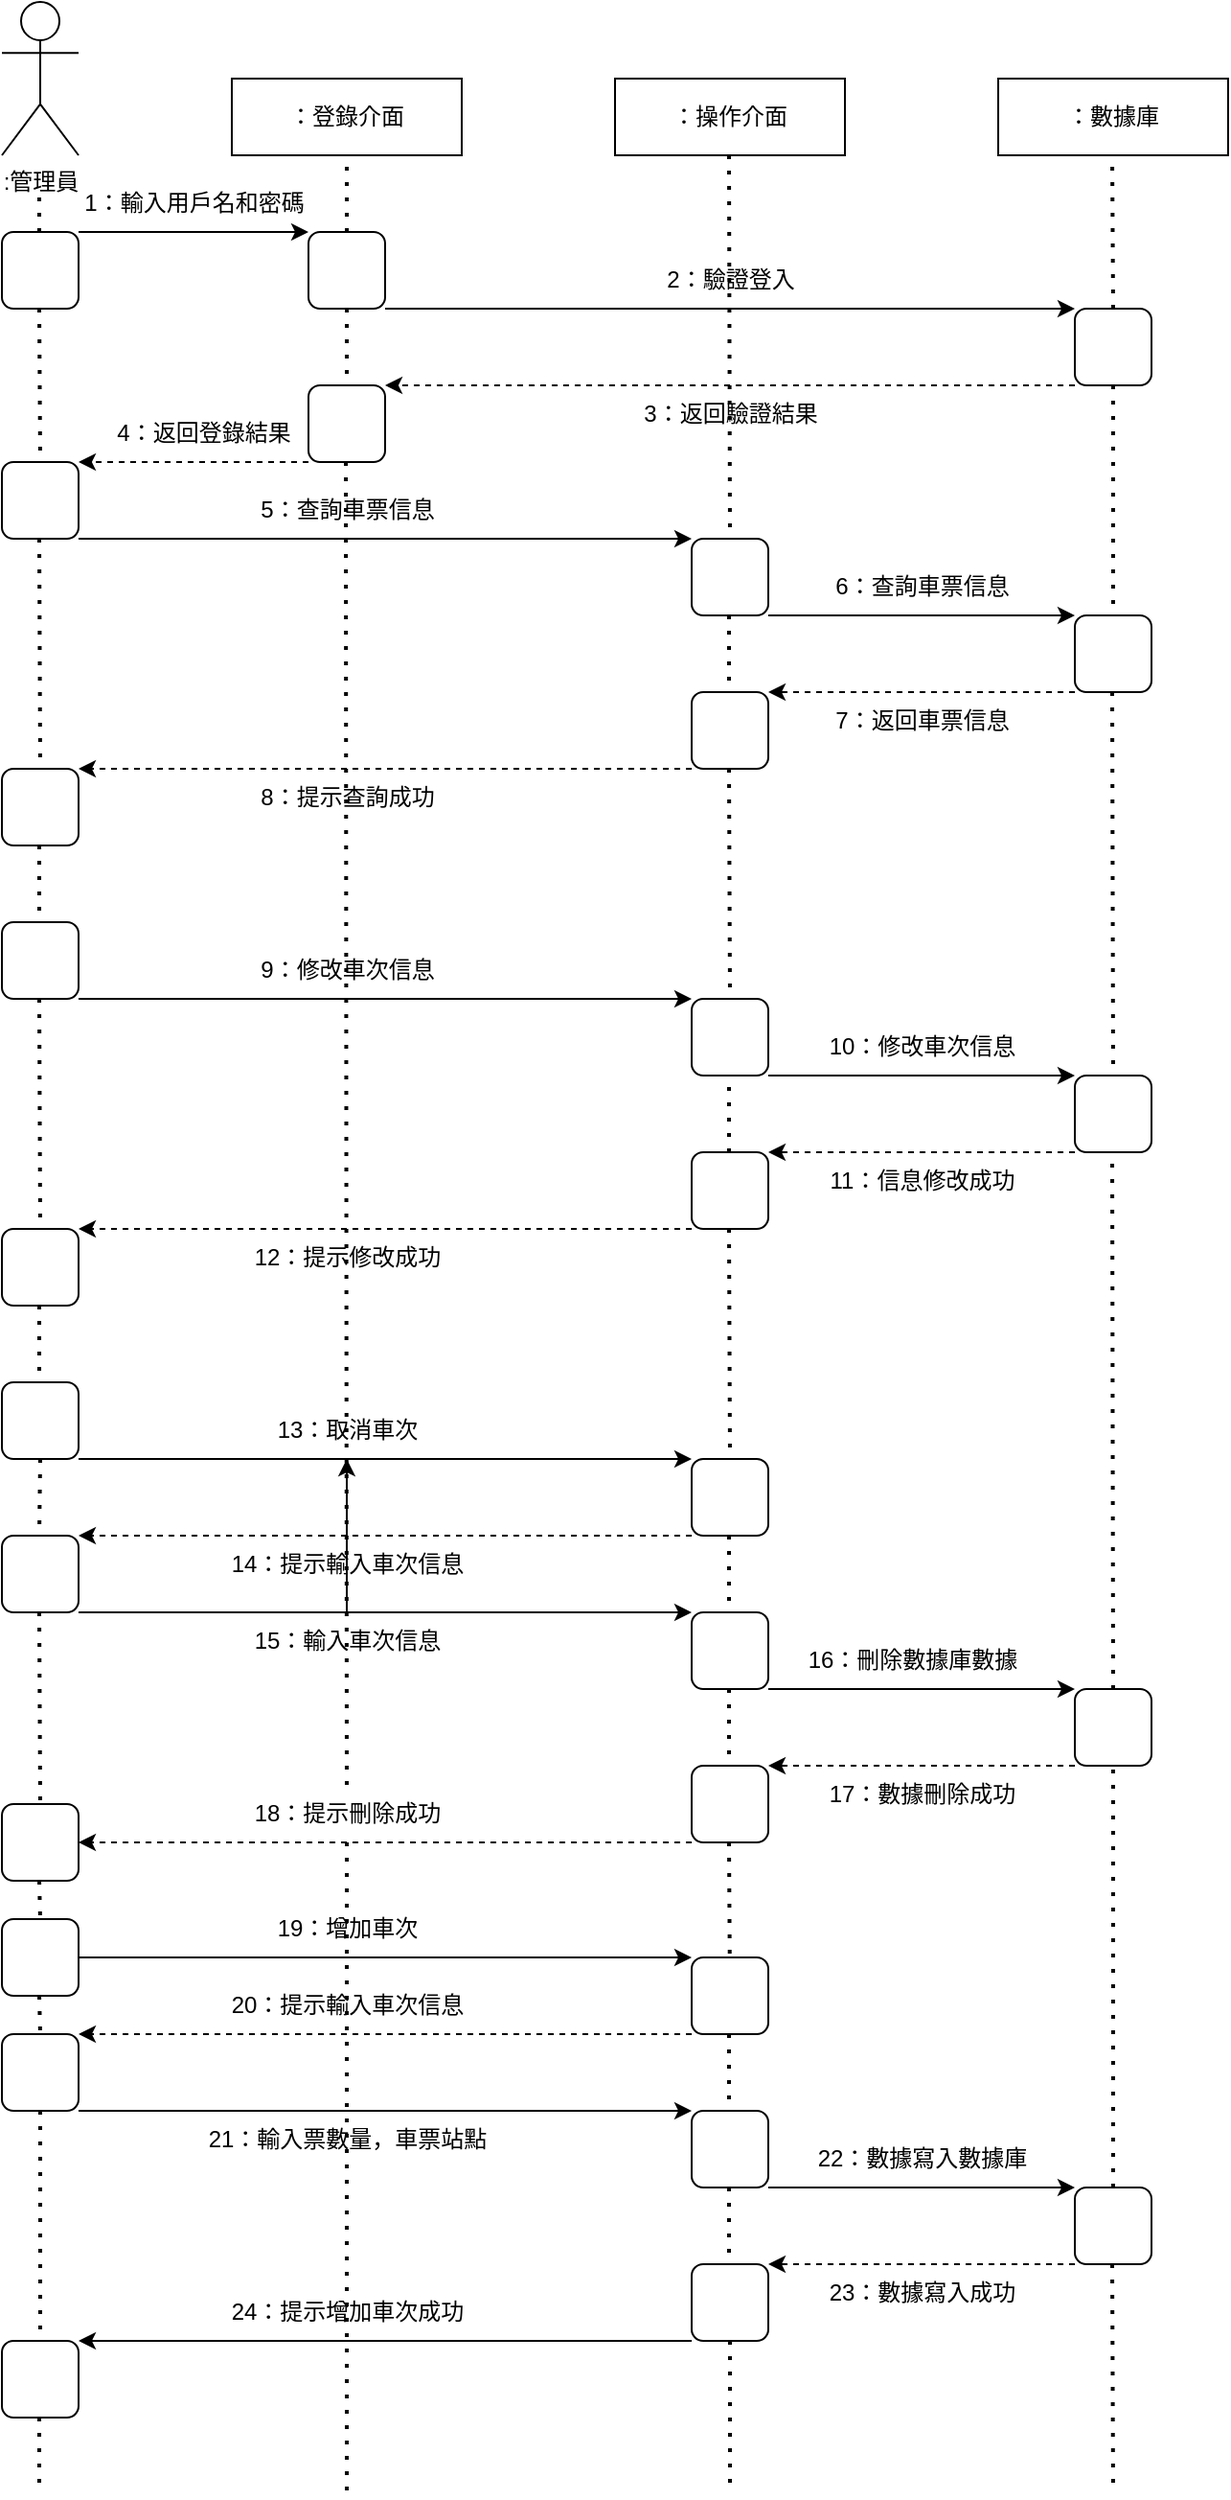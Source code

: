 <mxfile version="22.1.16" type="github">
  <diagram name="第 1 页" id="aOf9EI_5PaT37gBIRK_Z">
    <mxGraphModel dx="1050" dy="522" grid="1" gridSize="10" guides="1" tooltips="1" connect="1" arrows="1" fold="1" page="1" pageScale="1" pageWidth="827" pageHeight="1169" math="0" shadow="0">
      <root>
        <mxCell id="0" />
        <mxCell id="1" parent="0" />
        <mxCell id="gTIZzchkf1hWS18UXQHL-1" value=":管理員" style="shape=umlActor;verticalLabelPosition=bottom;verticalAlign=top;html=1;outlineConnect=0;" vertex="1" parent="1">
          <mxGeometry x="120" y="40" width="40" height="80" as="geometry" />
        </mxCell>
        <mxCell id="gTIZzchkf1hWS18UXQHL-4" value="：操作介面" style="rounded=0;whiteSpace=wrap;html=1;" vertex="1" parent="1">
          <mxGeometry x="440" y="80" width="120" height="40" as="geometry" />
        </mxCell>
        <mxCell id="gTIZzchkf1hWS18UXQHL-5" value="：登錄介面" style="rounded=0;whiteSpace=wrap;html=1;" vertex="1" parent="1">
          <mxGeometry x="240" y="80" width="120" height="40" as="geometry" />
        </mxCell>
        <mxCell id="gTIZzchkf1hWS18UXQHL-6" value="：數據庫" style="rounded=0;whiteSpace=wrap;html=1;" vertex="1" parent="1">
          <mxGeometry x="640" y="80" width="120" height="40" as="geometry" />
        </mxCell>
        <mxCell id="gTIZzchkf1hWS18UXQHL-7" value="" style="rounded=1;whiteSpace=wrap;html=1;direction=south;" vertex="1" parent="1">
          <mxGeometry x="280" y="160" width="40" height="40" as="geometry" />
        </mxCell>
        <mxCell id="gTIZzchkf1hWS18UXQHL-8" value="" style="rounded=1;whiteSpace=wrap;html=1;direction=south;" vertex="1" parent="1">
          <mxGeometry x="120" y="160" width="40" height="40" as="geometry" />
        </mxCell>
        <mxCell id="gTIZzchkf1hWS18UXQHL-9" value="" style="rounded=1;whiteSpace=wrap;html=1;direction=south;" vertex="1" parent="1">
          <mxGeometry x="120" y="280" width="40" height="40" as="geometry" />
        </mxCell>
        <mxCell id="gTIZzchkf1hWS18UXQHL-10" value="" style="rounded=1;whiteSpace=wrap;html=1;direction=south;" vertex="1" parent="1">
          <mxGeometry x="280" y="240" width="40" height="40" as="geometry" />
        </mxCell>
        <mxCell id="gTIZzchkf1hWS18UXQHL-12" value="" style="rounded=1;whiteSpace=wrap;html=1;direction=south;" vertex="1" parent="1">
          <mxGeometry x="680" y="200" width="40" height="40" as="geometry" />
        </mxCell>
        <mxCell id="gTIZzchkf1hWS18UXQHL-13" value="" style="rounded=1;whiteSpace=wrap;html=1;direction=south;" vertex="1" parent="1">
          <mxGeometry x="480" y="320" width="40" height="40" as="geometry" />
        </mxCell>
        <mxCell id="gTIZzchkf1hWS18UXQHL-14" value="" style="rounded=1;whiteSpace=wrap;html=1;direction=south;" vertex="1" parent="1">
          <mxGeometry x="680" y="360" width="40" height="40" as="geometry" />
        </mxCell>
        <mxCell id="gTIZzchkf1hWS18UXQHL-15" value="" style="rounded=1;whiteSpace=wrap;html=1;direction=south;" vertex="1" parent="1">
          <mxGeometry x="480" y="400" width="40" height="40" as="geometry" />
        </mxCell>
        <mxCell id="gTIZzchkf1hWS18UXQHL-16" value="" style="rounded=1;whiteSpace=wrap;html=1;direction=south;" vertex="1" parent="1">
          <mxGeometry x="120" y="440" width="40" height="40" as="geometry" />
        </mxCell>
        <mxCell id="gTIZzchkf1hWS18UXQHL-17" value="" style="rounded=1;whiteSpace=wrap;html=1;direction=south;" vertex="1" parent="1">
          <mxGeometry x="120" y="520" width="40" height="40" as="geometry" />
        </mxCell>
        <mxCell id="gTIZzchkf1hWS18UXQHL-18" value="" style="rounded=1;whiteSpace=wrap;html=1;direction=south;" vertex="1" parent="1">
          <mxGeometry x="480" y="560" width="40" height="40" as="geometry" />
        </mxCell>
        <mxCell id="gTIZzchkf1hWS18UXQHL-19" value="" style="rounded=1;whiteSpace=wrap;html=1;direction=south;" vertex="1" parent="1">
          <mxGeometry x="680" y="600" width="40" height="40" as="geometry" />
        </mxCell>
        <mxCell id="gTIZzchkf1hWS18UXQHL-20" value="" style="rounded=1;whiteSpace=wrap;html=1;direction=south;" vertex="1" parent="1">
          <mxGeometry x="480" y="640" width="40" height="40" as="geometry" />
        </mxCell>
        <mxCell id="gTIZzchkf1hWS18UXQHL-21" value="" style="rounded=1;whiteSpace=wrap;html=1;direction=south;" vertex="1" parent="1">
          <mxGeometry x="120" y="680" width="40" height="40" as="geometry" />
        </mxCell>
        <mxCell id="gTIZzchkf1hWS18UXQHL-22" value="" style="rounded=1;whiteSpace=wrap;html=1;direction=south;" vertex="1" parent="1">
          <mxGeometry x="120" y="760" width="40" height="40" as="geometry" />
        </mxCell>
        <mxCell id="gTIZzchkf1hWS18UXQHL-23" value="" style="rounded=1;whiteSpace=wrap;html=1;direction=south;" vertex="1" parent="1">
          <mxGeometry x="480" y="800" width="40" height="40" as="geometry" />
        </mxCell>
        <mxCell id="gTIZzchkf1hWS18UXQHL-24" value="" style="rounded=1;whiteSpace=wrap;html=1;direction=south;" vertex="1" parent="1">
          <mxGeometry x="120" y="840" width="40" height="40" as="geometry" />
        </mxCell>
        <mxCell id="gTIZzchkf1hWS18UXQHL-25" value="" style="rounded=1;whiteSpace=wrap;html=1;direction=south;" vertex="1" parent="1">
          <mxGeometry x="480" y="880" width="40" height="40" as="geometry" />
        </mxCell>
        <mxCell id="gTIZzchkf1hWS18UXQHL-26" value="" style="rounded=1;whiteSpace=wrap;html=1;direction=south;" vertex="1" parent="1">
          <mxGeometry x="680" y="920" width="40" height="40" as="geometry" />
        </mxCell>
        <mxCell id="gTIZzchkf1hWS18UXQHL-27" value="" style="rounded=1;whiteSpace=wrap;html=1;direction=south;" vertex="1" parent="1">
          <mxGeometry x="480" y="960" width="40" height="40" as="geometry" />
        </mxCell>
        <mxCell id="gTIZzchkf1hWS18UXQHL-28" value="" style="rounded=1;whiteSpace=wrap;html=1;direction=south;" vertex="1" parent="1">
          <mxGeometry x="120" y="980" width="40" height="40" as="geometry" />
        </mxCell>
        <mxCell id="gTIZzchkf1hWS18UXQHL-29" value="" style="endArrow=none;dashed=1;html=1;dashPattern=1 3;strokeWidth=2;rounded=0;" edge="1" parent="1">
          <mxGeometry width="50" height="50" relative="1" as="geometry">
            <mxPoint x="139.5" y="160" as="sourcePoint" />
            <mxPoint x="139.5" y="140" as="targetPoint" />
          </mxGeometry>
        </mxCell>
        <mxCell id="gTIZzchkf1hWS18UXQHL-31" value="" style="endArrow=none;dashed=1;html=1;dashPattern=1 3;strokeWidth=2;rounded=0;entryX=0.5;entryY=1;entryDx=0;entryDy=0;exitX=0;exitY=0.5;exitDx=0;exitDy=0;" edge="1" parent="1" source="gTIZzchkf1hWS18UXQHL-7" target="gTIZzchkf1hWS18UXQHL-5">
          <mxGeometry width="50" height="50" relative="1" as="geometry">
            <mxPoint x="149.5" y="170" as="sourcePoint" />
            <mxPoint x="149.5" y="150" as="targetPoint" />
          </mxGeometry>
        </mxCell>
        <mxCell id="gTIZzchkf1hWS18UXQHL-33" value="" style="endArrow=none;dashed=1;html=1;dashPattern=1 3;strokeWidth=2;rounded=0;entryX=0;entryY=0.5;entryDx=0;entryDy=0;exitX=1;exitY=0.5;exitDx=0;exitDy=0;" edge="1" parent="1" source="gTIZzchkf1hWS18UXQHL-7" target="gTIZzchkf1hWS18UXQHL-10">
          <mxGeometry width="50" height="50" relative="1" as="geometry">
            <mxPoint x="310" y="170" as="sourcePoint" />
            <mxPoint x="310" y="130" as="targetPoint" />
          </mxGeometry>
        </mxCell>
        <mxCell id="gTIZzchkf1hWS18UXQHL-34" value="" style="endArrow=none;dashed=1;html=1;dashPattern=1 3;strokeWidth=2;rounded=0;" edge="1" parent="1" source="gTIZzchkf1hWS18UXQHL-95">
          <mxGeometry width="50" height="50" relative="1" as="geometry">
            <mxPoint x="299.5" y="280" as="sourcePoint" />
            <mxPoint x="300" y="1340" as="targetPoint" />
          </mxGeometry>
        </mxCell>
        <mxCell id="gTIZzchkf1hWS18UXQHL-35" value="" style="endArrow=none;dashed=1;html=1;dashPattern=1 3;strokeWidth=2;rounded=0;" edge="1" parent="1">
          <mxGeometry width="50" height="50" relative="1" as="geometry">
            <mxPoint x="139.5" y="480" as="sourcePoint" />
            <mxPoint x="139.5" y="520" as="targetPoint" />
          </mxGeometry>
        </mxCell>
        <mxCell id="gTIZzchkf1hWS18UXQHL-36" value="" style="endArrow=none;dashed=1;html=1;dashPattern=1 3;strokeWidth=2;rounded=0;entryX=0;entryY=0.5;entryDx=0;entryDy=0;" edge="1" parent="1" target="gTIZzchkf1hWS18UXQHL-16">
          <mxGeometry width="50" height="50" relative="1" as="geometry">
            <mxPoint x="139.5" y="320" as="sourcePoint" />
            <mxPoint x="139.5" y="410" as="targetPoint" />
          </mxGeometry>
        </mxCell>
        <mxCell id="gTIZzchkf1hWS18UXQHL-37" value="" style="endArrow=none;dashed=1;html=1;dashPattern=1 3;strokeWidth=2;rounded=0;" edge="1" parent="1">
          <mxGeometry width="50" height="50" relative="1" as="geometry">
            <mxPoint x="139.5" y="200" as="sourcePoint" />
            <mxPoint x="140" y="280" as="targetPoint" />
          </mxGeometry>
        </mxCell>
        <mxCell id="gTIZzchkf1hWS18UXQHL-38" value="" style="endArrow=none;dashed=1;html=1;dashPattern=1 3;strokeWidth=2;rounded=0;entryX=0;entryY=0.5;entryDx=0;entryDy=0;" edge="1" parent="1" target="gTIZzchkf1hWS18UXQHL-21">
          <mxGeometry width="50" height="50" relative="1" as="geometry">
            <mxPoint x="139.5" y="560" as="sourcePoint" />
            <mxPoint x="139.5" y="650" as="targetPoint" />
          </mxGeometry>
        </mxCell>
        <mxCell id="gTIZzchkf1hWS18UXQHL-39" value="" style="endArrow=none;dashed=1;html=1;dashPattern=1 3;strokeWidth=2;rounded=0;entryX=0;entryY=0.5;entryDx=0;entryDy=0;" edge="1" parent="1" target="gTIZzchkf1hWS18UXQHL-23">
          <mxGeometry width="50" height="50" relative="1" as="geometry">
            <mxPoint x="499.5" y="680" as="sourcePoint" />
            <mxPoint x="499.5" y="770" as="targetPoint" />
          </mxGeometry>
        </mxCell>
        <mxCell id="gTIZzchkf1hWS18UXQHL-40" value="" style="endArrow=none;dashed=1;html=1;dashPattern=1 3;strokeWidth=2;rounded=0;entryX=0;entryY=0.5;entryDx=0;entryDy=0;" edge="1" parent="1" target="gTIZzchkf1hWS18UXQHL-18">
          <mxGeometry width="50" height="50" relative="1" as="geometry">
            <mxPoint x="499.5" y="440" as="sourcePoint" />
            <mxPoint x="499.5" y="530" as="targetPoint" />
          </mxGeometry>
        </mxCell>
        <mxCell id="gTIZzchkf1hWS18UXQHL-41" value="" style="endArrow=none;dashed=1;html=1;dashPattern=1 3;strokeWidth=2;rounded=0;entryX=0;entryY=0.5;entryDx=0;entryDy=0;" edge="1" parent="1" target="gTIZzchkf1hWS18UXQHL-13">
          <mxGeometry width="50" height="50" relative="1" as="geometry">
            <mxPoint x="499.5" y="120" as="sourcePoint" />
            <mxPoint x="499.5" y="210" as="targetPoint" />
          </mxGeometry>
        </mxCell>
        <mxCell id="gTIZzchkf1hWS18UXQHL-42" value="" style="endArrow=none;dashed=1;html=1;dashPattern=1 3;strokeWidth=2;rounded=0;" edge="1" parent="1">
          <mxGeometry width="50" height="50" relative="1" as="geometry">
            <mxPoint x="139.5" y="720" as="sourcePoint" />
            <mxPoint x="139.5" y="760" as="targetPoint" />
          </mxGeometry>
        </mxCell>
        <mxCell id="gTIZzchkf1hWS18UXQHL-43" value="" style="endArrow=none;dashed=1;html=1;dashPattern=1 3;strokeWidth=2;rounded=0;" edge="1" parent="1">
          <mxGeometry width="50" height="50" relative="1" as="geometry">
            <mxPoint x="140" y="800" as="sourcePoint" />
            <mxPoint x="139.5" y="840" as="targetPoint" />
          </mxGeometry>
        </mxCell>
        <mxCell id="gTIZzchkf1hWS18UXQHL-44" value="" style="endArrow=none;dashed=1;html=1;dashPattern=1 3;strokeWidth=2;rounded=0;" edge="1" parent="1">
          <mxGeometry width="50" height="50" relative="1" as="geometry">
            <mxPoint x="139.5" y="880" as="sourcePoint" />
            <mxPoint x="140" y="980" as="targetPoint" />
          </mxGeometry>
        </mxCell>
        <mxCell id="gTIZzchkf1hWS18UXQHL-45" value="" style="endArrow=none;dashed=1;html=1;dashPattern=1 3;strokeWidth=2;rounded=0;" edge="1" parent="1">
          <mxGeometry width="50" height="50" relative="1" as="geometry">
            <mxPoint x="139.5" y="1020" as="sourcePoint" />
            <mxPoint x="140" y="1040" as="targetPoint" />
          </mxGeometry>
        </mxCell>
        <mxCell id="gTIZzchkf1hWS18UXQHL-46" value="" style="endArrow=none;dashed=1;html=1;dashPattern=1 3;strokeWidth=2;rounded=0;entryX=0;entryY=0.5;entryDx=0;entryDy=0;" edge="1" parent="1">
          <mxGeometry width="50" height="50" relative="1" as="geometry">
            <mxPoint x="499.5" y="360" as="sourcePoint" />
            <mxPoint x="499.5" y="400" as="targetPoint" />
          </mxGeometry>
        </mxCell>
        <mxCell id="gTIZzchkf1hWS18UXQHL-47" value="" style="endArrow=none;dashed=1;html=1;dashPattern=1 3;strokeWidth=2;rounded=0;" edge="1" parent="1">
          <mxGeometry width="50" height="50" relative="1" as="geometry">
            <mxPoint x="499.5" y="640" as="sourcePoint" />
            <mxPoint x="499.5" y="600" as="targetPoint" />
          </mxGeometry>
        </mxCell>
        <mxCell id="gTIZzchkf1hWS18UXQHL-48" value="" style="endArrow=none;dashed=1;html=1;dashPattern=1 3;strokeWidth=2;rounded=0;exitX=1;exitY=0.5;exitDx=0;exitDy=0;entryX=0;entryY=0.5;entryDx=0;entryDy=0;" edge="1" parent="1" source="gTIZzchkf1hWS18UXQHL-12" target="gTIZzchkf1hWS18UXQHL-14">
          <mxGeometry width="50" height="50" relative="1" as="geometry">
            <mxPoint x="699.5" y="250" as="sourcePoint" />
            <mxPoint x="700" y="350" as="targetPoint" />
          </mxGeometry>
        </mxCell>
        <mxCell id="gTIZzchkf1hWS18UXQHL-49" value="" style="endArrow=none;dashed=1;html=1;dashPattern=1 3;strokeWidth=2;rounded=0;exitX=1;exitY=0.5;exitDx=0;exitDy=0;" edge="1" parent="1">
          <mxGeometry width="50" height="50" relative="1" as="geometry">
            <mxPoint x="499.5" y="1000" as="sourcePoint" />
            <mxPoint x="500" y="1080" as="targetPoint" />
          </mxGeometry>
        </mxCell>
        <mxCell id="gTIZzchkf1hWS18UXQHL-50" value="" style="endArrow=none;dashed=1;html=1;dashPattern=1 3;strokeWidth=2;rounded=0;entryX=0;entryY=0.5;entryDx=0;entryDy=0;exitX=1;exitY=0.5;exitDx=0;exitDy=0;" edge="1" parent="1">
          <mxGeometry width="50" height="50" relative="1" as="geometry">
            <mxPoint x="499.5" y="920" as="sourcePoint" />
            <mxPoint x="499.5" y="960" as="targetPoint" />
          </mxGeometry>
        </mxCell>
        <mxCell id="gTIZzchkf1hWS18UXQHL-51" value="" style="endArrow=none;dashed=1;html=1;dashPattern=1 3;strokeWidth=2;rounded=0;entryX=0;entryY=0.5;entryDx=0;entryDy=0;exitX=1;exitY=0.5;exitDx=0;exitDy=0;" edge="1" parent="1">
          <mxGeometry width="50" height="50" relative="1" as="geometry">
            <mxPoint x="499.5" y="840" as="sourcePoint" />
            <mxPoint x="499.5" y="880" as="targetPoint" />
          </mxGeometry>
        </mxCell>
        <mxCell id="gTIZzchkf1hWS18UXQHL-52" value="" style="endArrow=none;dashed=1;html=1;dashPattern=1 3;strokeWidth=2;rounded=0;exitX=1;exitY=0.5;exitDx=0;exitDy=0;entryX=0;entryY=0.5;entryDx=0;entryDy=0;" edge="1" parent="1" target="gTIZzchkf1hWS18UXQHL-19">
          <mxGeometry width="50" height="50" relative="1" as="geometry">
            <mxPoint x="699.5" y="400" as="sourcePoint" />
            <mxPoint x="700" y="590" as="targetPoint" />
          </mxGeometry>
        </mxCell>
        <mxCell id="gTIZzchkf1hWS18UXQHL-53" value="" style="endArrow=none;dashed=1;html=1;dashPattern=1 3;strokeWidth=2;rounded=0;entryX=0.5;entryY=1;entryDx=0;entryDy=0;exitX=0;exitY=0.5;exitDx=0;exitDy=0;" edge="1" parent="1" source="gTIZzchkf1hWS18UXQHL-12">
          <mxGeometry width="50" height="50" relative="1" as="geometry">
            <mxPoint x="699.5" y="160" as="sourcePoint" />
            <mxPoint x="699.5" y="120" as="targetPoint" />
          </mxGeometry>
        </mxCell>
        <mxCell id="gTIZzchkf1hWS18UXQHL-54" value="" style="endArrow=none;dashed=1;html=1;dashPattern=1 3;strokeWidth=2;rounded=0;entryX=0.5;entryY=1;entryDx=0;entryDy=0;exitX=0;exitY=0.5;exitDx=0;exitDy=0;" edge="1" parent="1" source="gTIZzchkf1hWS18UXQHL-26">
          <mxGeometry width="50" height="50" relative="1" as="geometry">
            <mxPoint x="700" y="720" as="sourcePoint" />
            <mxPoint x="699.5" y="640" as="targetPoint" />
          </mxGeometry>
        </mxCell>
        <mxCell id="gTIZzchkf1hWS18UXQHL-55" value="" style="endArrow=none;dashed=1;html=1;dashPattern=1 3;strokeWidth=2;rounded=0;entryX=1;entryY=0.5;entryDx=0;entryDy=0;exitX=0;exitY=0.5;exitDx=0;exitDy=0;" edge="1" parent="1" source="gTIZzchkf1hWS18UXQHL-102" target="gTIZzchkf1hWS18UXQHL-26">
          <mxGeometry width="50" height="50" relative="1" as="geometry">
            <mxPoint x="700" y="1080" as="sourcePoint" />
            <mxPoint x="699.5" y="960" as="targetPoint" />
          </mxGeometry>
        </mxCell>
        <mxCell id="gTIZzchkf1hWS18UXQHL-56" value="" style="endArrow=classic;html=1;rounded=0;exitX=0;exitY=0;exitDx=0;exitDy=0;entryX=0;entryY=1;entryDx=0;entryDy=0;" edge="1" parent="1" source="gTIZzchkf1hWS18UXQHL-8" target="gTIZzchkf1hWS18UXQHL-7">
          <mxGeometry width="50" height="50" relative="1" as="geometry">
            <mxPoint x="390" y="340" as="sourcePoint" />
            <mxPoint x="440" y="290" as="targetPoint" />
          </mxGeometry>
        </mxCell>
        <mxCell id="gTIZzchkf1hWS18UXQHL-58" value="" style="endArrow=classic;html=1;rounded=0;exitX=1;exitY=0;exitDx=0;exitDy=0;entryX=0;entryY=1;entryDx=0;entryDy=0;" edge="1" parent="1" source="gTIZzchkf1hWS18UXQHL-7" target="gTIZzchkf1hWS18UXQHL-12">
          <mxGeometry width="50" height="50" relative="1" as="geometry">
            <mxPoint x="330" y="200" as="sourcePoint" />
            <mxPoint x="450" y="200" as="targetPoint" />
          </mxGeometry>
        </mxCell>
        <mxCell id="gTIZzchkf1hWS18UXQHL-59" value="" style="endArrow=classic;html=1;rounded=0;exitX=1;exitY=0;exitDx=0;exitDy=0;entryX=0;entryY=1;entryDx=0;entryDy=0;" edge="1" parent="1" source="gTIZzchkf1hWS18UXQHL-9" target="gTIZzchkf1hWS18UXQHL-13">
          <mxGeometry width="50" height="50" relative="1" as="geometry">
            <mxPoint x="210" y="299.5" as="sourcePoint" />
            <mxPoint x="570" y="299.5" as="targetPoint" />
          </mxGeometry>
        </mxCell>
        <mxCell id="gTIZzchkf1hWS18UXQHL-60" value="" style="endArrow=classic;html=1;rounded=0;exitX=1;exitY=0;exitDx=0;exitDy=0;entryX=0;entryY=1;entryDx=0;entryDy=0;" edge="1" parent="1" source="gTIZzchkf1hWS18UXQHL-13" target="gTIZzchkf1hWS18UXQHL-14">
          <mxGeometry width="50" height="50" relative="1" as="geometry">
            <mxPoint x="520" y="280" as="sourcePoint" />
            <mxPoint x="640" y="280" as="targetPoint" />
          </mxGeometry>
        </mxCell>
        <mxCell id="gTIZzchkf1hWS18UXQHL-61" value="" style="endArrow=classic;html=1;rounded=0;exitX=1;exitY=0;exitDx=0;exitDy=0;entryX=0;entryY=1;entryDx=0;entryDy=0;" edge="1" parent="1" source="gTIZzchkf1hWS18UXQHL-17" target="gTIZzchkf1hWS18UXQHL-18">
          <mxGeometry width="50" height="50" relative="1" as="geometry">
            <mxPoint x="190" y="500" as="sourcePoint" />
            <mxPoint x="510" y="500" as="targetPoint" />
          </mxGeometry>
        </mxCell>
        <mxCell id="gTIZzchkf1hWS18UXQHL-62" value="" style="endArrow=classic;html=1;rounded=0;exitX=1;exitY=0;exitDx=0;exitDy=0;entryX=0;entryY=1;entryDx=0;entryDy=0;" edge="1" parent="1" source="gTIZzchkf1hWS18UXQHL-18" target="gTIZzchkf1hWS18UXQHL-19">
          <mxGeometry width="50" height="50" relative="1" as="geometry">
            <mxPoint x="530" y="370" as="sourcePoint" />
            <mxPoint x="690" y="370" as="targetPoint" />
          </mxGeometry>
        </mxCell>
        <mxCell id="gTIZzchkf1hWS18UXQHL-63" value="" style="endArrow=classic;html=1;rounded=0;exitX=1;exitY=0;exitDx=0;exitDy=0;entryX=0;entryY=1;entryDx=0;entryDy=0;" edge="1" parent="1" source="gTIZzchkf1hWS18UXQHL-22" target="gTIZzchkf1hWS18UXQHL-23">
          <mxGeometry width="50" height="50" relative="1" as="geometry">
            <mxPoint x="530" y="610" as="sourcePoint" />
            <mxPoint x="690" y="610" as="targetPoint" />
          </mxGeometry>
        </mxCell>
        <mxCell id="gTIZzchkf1hWS18UXQHL-64" value="" style="endArrow=classic;html=1;rounded=0;exitX=1;exitY=0;exitDx=0;exitDy=0;entryX=0;entryY=1;entryDx=0;entryDy=0;" edge="1" parent="1" source="gTIZzchkf1hWS18UXQHL-25" target="gTIZzchkf1hWS18UXQHL-26">
          <mxGeometry width="50" height="50" relative="1" as="geometry">
            <mxPoint x="170" y="810" as="sourcePoint" />
            <mxPoint x="490" y="810" as="targetPoint" />
          </mxGeometry>
        </mxCell>
        <mxCell id="gTIZzchkf1hWS18UXQHL-65" value="" style="endArrow=classic;html=1;rounded=0;entryX=0;entryY=1;entryDx=0;entryDy=0;exitX=1;exitY=0;exitDx=0;exitDy=0;" edge="1" parent="1" source="gTIZzchkf1hWS18UXQHL-24" target="gTIZzchkf1hWS18UXQHL-25">
          <mxGeometry width="50" height="50" relative="1" as="geometry">
            <mxPoint x="160" y="880" as="sourcePoint" />
            <mxPoint x="490" y="810" as="targetPoint" />
          </mxGeometry>
        </mxCell>
        <mxCell id="gTIZzchkf1hWS18UXQHL-66" value="" style="endArrow=classic;html=1;rounded=0;exitX=1;exitY=1;exitDx=0;exitDy=0;entryX=0;entryY=0;entryDx=0;entryDy=0;dashed=1;" edge="1" parent="1" source="gTIZzchkf1hWS18UXQHL-12" target="gTIZzchkf1hWS18UXQHL-10">
          <mxGeometry width="50" height="50" relative="1" as="geometry">
            <mxPoint x="520" y="250" as="sourcePoint" />
            <mxPoint x="640" y="250" as="targetPoint" />
          </mxGeometry>
        </mxCell>
        <mxCell id="gTIZzchkf1hWS18UXQHL-67" value="" style="endArrow=classic;html=1;rounded=0;entryX=0;entryY=0;entryDx=0;entryDy=0;dashed=1;exitX=1;exitY=1;exitDx=0;exitDy=0;" edge="1" parent="1" source="gTIZzchkf1hWS18UXQHL-14" target="gTIZzchkf1hWS18UXQHL-15">
          <mxGeometry width="50" height="50" relative="1" as="geometry">
            <mxPoint x="660" y="430" as="sourcePoint" />
            <mxPoint x="320" y="400" as="targetPoint" />
          </mxGeometry>
        </mxCell>
        <mxCell id="gTIZzchkf1hWS18UXQHL-68" value="" style="endArrow=classic;html=1;rounded=0;entryX=0;entryY=0;entryDx=0;entryDy=0;dashed=1;exitX=1;exitY=1;exitDx=0;exitDy=0;" edge="1" parent="1" source="gTIZzchkf1hWS18UXQHL-10" target="gTIZzchkf1hWS18UXQHL-9">
          <mxGeometry width="50" height="50" relative="1" as="geometry">
            <mxPoint x="690" y="410" as="sourcePoint" />
            <mxPoint x="530" y="410" as="targetPoint" />
          </mxGeometry>
        </mxCell>
        <mxCell id="gTIZzchkf1hWS18UXQHL-69" value="" style="endArrow=classic;html=1;rounded=0;entryX=0;entryY=0;entryDx=0;entryDy=0;dashed=1;exitX=1;exitY=1;exitDx=0;exitDy=0;" edge="1" parent="1" source="gTIZzchkf1hWS18UXQHL-15" target="gTIZzchkf1hWS18UXQHL-16">
          <mxGeometry width="50" height="50" relative="1" as="geometry">
            <mxPoint x="700" y="420" as="sourcePoint" />
            <mxPoint x="540" y="420" as="targetPoint" />
          </mxGeometry>
        </mxCell>
        <mxCell id="gTIZzchkf1hWS18UXQHL-70" value="" style="endArrow=classic;html=1;rounded=0;entryX=0;entryY=0;entryDx=0;entryDy=0;dashed=1;exitX=1;exitY=1;exitDx=0;exitDy=0;" edge="1" parent="1" source="gTIZzchkf1hWS18UXQHL-20" target="gTIZzchkf1hWS18UXQHL-21">
          <mxGeometry width="50" height="50" relative="1" as="geometry">
            <mxPoint x="490" y="450" as="sourcePoint" />
            <mxPoint x="170" y="450" as="targetPoint" />
          </mxGeometry>
        </mxCell>
        <mxCell id="gTIZzchkf1hWS18UXQHL-71" value="" style="endArrow=classic;html=1;rounded=0;entryX=0;entryY=0;entryDx=0;entryDy=0;dashed=1;exitX=1;exitY=1;exitDx=0;exitDy=0;" edge="1" parent="1" source="gTIZzchkf1hWS18UXQHL-19" target="gTIZzchkf1hWS18UXQHL-20">
          <mxGeometry width="50" height="50" relative="1" as="geometry">
            <mxPoint x="490" y="690" as="sourcePoint" />
            <mxPoint x="170" y="690" as="targetPoint" />
          </mxGeometry>
        </mxCell>
        <mxCell id="gTIZzchkf1hWS18UXQHL-72" value="" style="endArrow=classic;html=1;rounded=0;entryX=0;entryY=0;entryDx=0;entryDy=0;dashed=1;exitX=1;exitY=1;exitDx=0;exitDy=0;" edge="1" parent="1" source="gTIZzchkf1hWS18UXQHL-23" target="gTIZzchkf1hWS18UXQHL-24">
          <mxGeometry width="50" height="50" relative="1" as="geometry">
            <mxPoint x="690" y="650" as="sourcePoint" />
            <mxPoint x="530" y="650" as="targetPoint" />
          </mxGeometry>
        </mxCell>
        <mxCell id="gTIZzchkf1hWS18UXQHL-73" value="" style="endArrow=classic;html=1;rounded=0;entryX=0.5;entryY=0;entryDx=0;entryDy=0;dashed=1;exitX=1;exitY=1;exitDx=0;exitDy=0;" edge="1" parent="1" source="gTIZzchkf1hWS18UXQHL-27" target="gTIZzchkf1hWS18UXQHL-28">
          <mxGeometry width="50" height="50" relative="1" as="geometry">
            <mxPoint x="470" y="959" as="sourcePoint" />
            <mxPoint x="150" y="959" as="targetPoint" />
          </mxGeometry>
        </mxCell>
        <mxCell id="gTIZzchkf1hWS18UXQHL-74" value="" style="endArrow=classic;html=1;rounded=0;entryX=0;entryY=0;entryDx=0;entryDy=0;dashed=1;exitX=1;exitY=1;exitDx=0;exitDy=0;" edge="1" parent="1" source="gTIZzchkf1hWS18UXQHL-26" target="gTIZzchkf1hWS18UXQHL-27">
          <mxGeometry width="50" height="50" relative="1" as="geometry">
            <mxPoint x="500" y="860" as="sourcePoint" />
            <mxPoint x="180" y="860" as="targetPoint" />
          </mxGeometry>
        </mxCell>
        <mxCell id="gTIZzchkf1hWS18UXQHL-75" value="1：輸入用戶名和密碼" style="text;html=1;align=center;verticalAlign=middle;resizable=0;points=[];autosize=1;strokeColor=none;fillColor=none;" vertex="1" parent="1">
          <mxGeometry x="150" y="130" width="140" height="30" as="geometry" />
        </mxCell>
        <mxCell id="gTIZzchkf1hWS18UXQHL-76" value="2：驗證登入" style="text;html=1;align=center;verticalAlign=middle;resizable=0;points=[];autosize=1;strokeColor=none;fillColor=none;" vertex="1" parent="1">
          <mxGeometry x="455" y="170" width="90" height="30" as="geometry" />
        </mxCell>
        <mxCell id="gTIZzchkf1hWS18UXQHL-78" value="3：返回驗證結果" style="text;html=1;align=center;verticalAlign=middle;resizable=0;points=[];autosize=1;strokeColor=none;fillColor=none;" vertex="1" parent="1">
          <mxGeometry x="445" y="240" width="110" height="30" as="geometry" />
        </mxCell>
        <mxCell id="gTIZzchkf1hWS18UXQHL-79" value="4：返回登錄結果" style="text;html=1;align=center;verticalAlign=middle;resizable=0;points=[];autosize=1;strokeColor=none;fillColor=none;" vertex="1" parent="1">
          <mxGeometry x="170" y="250" width="110" height="30" as="geometry" />
        </mxCell>
        <mxCell id="gTIZzchkf1hWS18UXQHL-80" value="5：查詢車票信息" style="text;html=1;align=center;verticalAlign=middle;resizable=0;points=[];autosize=1;strokeColor=none;fillColor=none;" vertex="1" parent="1">
          <mxGeometry x="245" y="290" width="110" height="30" as="geometry" />
        </mxCell>
        <mxCell id="gTIZzchkf1hWS18UXQHL-81" value="6：查詢車票信息" style="text;html=1;align=center;verticalAlign=middle;resizable=0;points=[];autosize=1;strokeColor=none;fillColor=none;" vertex="1" parent="1">
          <mxGeometry x="545" y="330" width="110" height="30" as="geometry" />
        </mxCell>
        <mxCell id="gTIZzchkf1hWS18UXQHL-82" value="7：返回車票信息" style="text;html=1;align=center;verticalAlign=middle;resizable=0;points=[];autosize=1;strokeColor=none;fillColor=none;" vertex="1" parent="1">
          <mxGeometry x="545" y="400" width="110" height="30" as="geometry" />
        </mxCell>
        <mxCell id="gTIZzchkf1hWS18UXQHL-83" value="8：提示查詢成功" style="text;html=1;align=center;verticalAlign=middle;resizable=0;points=[];autosize=1;strokeColor=none;fillColor=none;" vertex="1" parent="1">
          <mxGeometry x="245" y="440" width="110" height="30" as="geometry" />
        </mxCell>
        <mxCell id="gTIZzchkf1hWS18UXQHL-84" value="9：修改車次信息" style="text;html=1;align=center;verticalAlign=middle;resizable=0;points=[];autosize=1;strokeColor=none;fillColor=none;" vertex="1" parent="1">
          <mxGeometry x="245" y="530" width="110" height="30" as="geometry" />
        </mxCell>
        <mxCell id="gTIZzchkf1hWS18UXQHL-85" value="10：修改車次信息" style="text;html=1;align=center;verticalAlign=middle;resizable=0;points=[];autosize=1;strokeColor=none;fillColor=none;" vertex="1" parent="1">
          <mxGeometry x="540" y="570" width="120" height="30" as="geometry" />
        </mxCell>
        <mxCell id="gTIZzchkf1hWS18UXQHL-86" value="11：信息修改成功" style="text;html=1;align=center;verticalAlign=middle;resizable=0;points=[];autosize=1;strokeColor=none;fillColor=none;" vertex="1" parent="1">
          <mxGeometry x="540" y="640" width="120" height="30" as="geometry" />
        </mxCell>
        <mxCell id="gTIZzchkf1hWS18UXQHL-89" value="12：提示修改成功" style="text;html=1;align=center;verticalAlign=middle;resizable=0;points=[];autosize=1;strokeColor=none;fillColor=none;" vertex="1" parent="1">
          <mxGeometry x="240" y="680" width="120" height="30" as="geometry" />
        </mxCell>
        <mxCell id="gTIZzchkf1hWS18UXQHL-90" value="13：取消車次" style="text;html=1;align=center;verticalAlign=middle;resizable=0;points=[];autosize=1;strokeColor=none;fillColor=none;" vertex="1" parent="1">
          <mxGeometry x="250" y="770" width="100" height="30" as="geometry" />
        </mxCell>
        <mxCell id="gTIZzchkf1hWS18UXQHL-91" value="14：提示輸入車次信息" style="text;html=1;align=center;verticalAlign=middle;resizable=0;points=[];autosize=1;strokeColor=none;fillColor=none;" vertex="1" parent="1">
          <mxGeometry x="230" y="840" width="140" height="30" as="geometry" />
        </mxCell>
        <mxCell id="gTIZzchkf1hWS18UXQHL-119" value="" style="edgeStyle=orthogonalEdgeStyle;rounded=0;orthogonalLoop=1;jettySize=auto;html=1;" edge="1" parent="1" source="gTIZzchkf1hWS18UXQHL-92" target="gTIZzchkf1hWS18UXQHL-90">
          <mxGeometry relative="1" as="geometry" />
        </mxCell>
        <mxCell id="gTIZzchkf1hWS18UXQHL-92" value="15：輸入車次信息" style="text;html=1;align=center;verticalAlign=middle;resizable=0;points=[];autosize=1;strokeColor=none;fillColor=none;" vertex="1" parent="1">
          <mxGeometry x="240" y="880" width="120" height="30" as="geometry" />
        </mxCell>
        <mxCell id="gTIZzchkf1hWS18UXQHL-93" value="16：刪除數據庫數據" style="text;html=1;align=center;verticalAlign=middle;resizable=0;points=[];autosize=1;strokeColor=none;fillColor=none;" vertex="1" parent="1">
          <mxGeometry x="530" y="890" width="130" height="30" as="geometry" />
        </mxCell>
        <mxCell id="gTIZzchkf1hWS18UXQHL-94" value="17：數據刪除成功" style="text;html=1;align=center;verticalAlign=middle;resizable=0;points=[];autosize=1;strokeColor=none;fillColor=none;" vertex="1" parent="1">
          <mxGeometry x="540" y="960" width="120" height="30" as="geometry" />
        </mxCell>
        <mxCell id="gTIZzchkf1hWS18UXQHL-96" value="" style="endArrow=none;dashed=1;html=1;dashPattern=1 3;strokeWidth=2;rounded=0;" edge="1" parent="1" target="gTIZzchkf1hWS18UXQHL-95">
          <mxGeometry width="50" height="50" relative="1" as="geometry">
            <mxPoint x="299.5" y="280" as="sourcePoint" />
            <mxPoint x="300" y="1080" as="targetPoint" />
          </mxGeometry>
        </mxCell>
        <mxCell id="gTIZzchkf1hWS18UXQHL-95" value="18：提示刪除成功" style="text;html=1;align=center;verticalAlign=middle;resizable=0;points=[];autosize=1;strokeColor=none;fillColor=none;" vertex="1" parent="1">
          <mxGeometry x="240" y="970" width="120" height="30" as="geometry" />
        </mxCell>
        <mxCell id="gTIZzchkf1hWS18UXQHL-97" value="" style="rounded=1;whiteSpace=wrap;html=1;direction=south;" vertex="1" parent="1">
          <mxGeometry x="120" y="1040" width="40" height="40" as="geometry" />
        </mxCell>
        <mxCell id="gTIZzchkf1hWS18UXQHL-98" value="" style="rounded=1;whiteSpace=wrap;html=1;direction=south;" vertex="1" parent="1">
          <mxGeometry x="120" y="1100" width="40" height="40" as="geometry" />
        </mxCell>
        <mxCell id="gTIZzchkf1hWS18UXQHL-99" value="" style="rounded=1;whiteSpace=wrap;html=1;direction=south;" vertex="1" parent="1">
          <mxGeometry x="120" y="1260" width="40" height="40" as="geometry" />
        </mxCell>
        <mxCell id="gTIZzchkf1hWS18UXQHL-100" value="" style="rounded=1;whiteSpace=wrap;html=1;direction=south;" vertex="1" parent="1">
          <mxGeometry x="480" y="1060" width="40" height="40" as="geometry" />
        </mxCell>
        <mxCell id="gTIZzchkf1hWS18UXQHL-101" value="" style="rounded=1;whiteSpace=wrap;html=1;direction=south;" vertex="1" parent="1">
          <mxGeometry x="480" y="1140" width="40" height="40" as="geometry" />
        </mxCell>
        <mxCell id="gTIZzchkf1hWS18UXQHL-102" value="" style="rounded=1;whiteSpace=wrap;html=1;direction=south;" vertex="1" parent="1">
          <mxGeometry x="680" y="1180" width="40" height="40" as="geometry" />
        </mxCell>
        <mxCell id="gTIZzchkf1hWS18UXQHL-103" value="" style="rounded=1;whiteSpace=wrap;html=1;direction=south;" vertex="1" parent="1">
          <mxGeometry x="480" y="1220" width="40" height="40" as="geometry" />
        </mxCell>
        <mxCell id="gTIZzchkf1hWS18UXQHL-104" value="" style="endArrow=none;dashed=1;html=1;dashPattern=1 3;strokeWidth=2;rounded=0;exitX=1;exitY=0.5;exitDx=0;exitDy=0;" edge="1" parent="1">
          <mxGeometry width="50" height="50" relative="1" as="geometry">
            <mxPoint x="139.5" y="1080" as="sourcePoint" />
            <mxPoint x="140" y="1100" as="targetPoint" />
          </mxGeometry>
        </mxCell>
        <mxCell id="gTIZzchkf1hWS18UXQHL-105" value="" style="endArrow=none;dashed=1;html=1;dashPattern=1 3;strokeWidth=2;rounded=0;entryX=0;entryY=0.5;entryDx=0;entryDy=0;exitX=1;exitY=0.5;exitDx=0;exitDy=0;" edge="1" parent="1">
          <mxGeometry width="50" height="50" relative="1" as="geometry">
            <mxPoint x="139.5" y="1300" as="sourcePoint" />
            <mxPoint x="139.5" y="1340" as="targetPoint" />
          </mxGeometry>
        </mxCell>
        <mxCell id="gTIZzchkf1hWS18UXQHL-106" value="" style="endArrow=none;dashed=1;html=1;dashPattern=1 3;strokeWidth=2;rounded=0;entryX=0;entryY=0.5;entryDx=0;entryDy=0;exitX=1;exitY=0.5;exitDx=0;exitDy=0;" edge="1" parent="1" source="gTIZzchkf1hWS18UXQHL-98" target="gTIZzchkf1hWS18UXQHL-99">
          <mxGeometry width="50" height="50" relative="1" as="geometry">
            <mxPoint x="139.5" y="1160" as="sourcePoint" />
            <mxPoint x="139.5" y="1200" as="targetPoint" />
            <Array as="points">
              <mxPoint x="140" y="1180" />
            </Array>
          </mxGeometry>
        </mxCell>
        <mxCell id="gTIZzchkf1hWS18UXQHL-107" value="" style="endArrow=none;dashed=1;html=1;dashPattern=1 3;strokeWidth=2;rounded=0;entryX=0;entryY=0.5;entryDx=0;entryDy=0;exitX=1;exitY=0.5;exitDx=0;exitDy=0;" edge="1" parent="1">
          <mxGeometry width="50" height="50" relative="1" as="geometry">
            <mxPoint x="499.5" y="1100" as="sourcePoint" />
            <mxPoint x="499.5" y="1140" as="targetPoint" />
          </mxGeometry>
        </mxCell>
        <mxCell id="gTIZzchkf1hWS18UXQHL-108" value="" style="endArrow=none;dashed=1;html=1;dashPattern=1 3;strokeWidth=2;rounded=0;entryX=0;entryY=0.5;entryDx=0;entryDy=0;exitX=1;exitY=0.5;exitDx=0;exitDy=0;" edge="1" parent="1">
          <mxGeometry width="50" height="50" relative="1" as="geometry">
            <mxPoint x="499.5" y="1180" as="sourcePoint" />
            <mxPoint x="499.5" y="1220" as="targetPoint" />
          </mxGeometry>
        </mxCell>
        <mxCell id="gTIZzchkf1hWS18UXQHL-109" value="" style="endArrow=none;dashed=1;html=1;dashPattern=1 3;strokeWidth=2;rounded=0;exitX=1;exitY=0.5;exitDx=0;exitDy=0;" edge="1" parent="1" source="gTIZzchkf1hWS18UXQHL-103">
          <mxGeometry width="50" height="50" relative="1" as="geometry">
            <mxPoint x="179.5" y="1340" as="sourcePoint" />
            <mxPoint x="500" y="1340" as="targetPoint" />
          </mxGeometry>
        </mxCell>
        <mxCell id="gTIZzchkf1hWS18UXQHL-110" value="" style="endArrow=none;dashed=1;html=1;dashPattern=1 3;strokeWidth=2;rounded=0;exitX=1;exitY=0.5;exitDx=0;exitDy=0;" edge="1" parent="1">
          <mxGeometry width="50" height="50" relative="1" as="geometry">
            <mxPoint x="699.5" y="1220" as="sourcePoint" />
            <mxPoint x="700" y="1340" as="targetPoint" />
          </mxGeometry>
        </mxCell>
        <mxCell id="gTIZzchkf1hWS18UXQHL-111" value="" style="endArrow=classic;html=1;rounded=0;exitX=0.5;exitY=0;exitDx=0;exitDy=0;entryX=0;entryY=1;entryDx=0;entryDy=0;" edge="1" parent="1" source="gTIZzchkf1hWS18UXQHL-97" target="gTIZzchkf1hWS18UXQHL-100">
          <mxGeometry width="50" height="50" relative="1" as="geometry">
            <mxPoint x="190" y="1050" as="sourcePoint" />
            <mxPoint x="450" y="1070" as="targetPoint" />
          </mxGeometry>
        </mxCell>
        <mxCell id="gTIZzchkf1hWS18UXQHL-112" value="" style="endArrow=classic;html=1;rounded=0;exitX=1;exitY=0;exitDx=0;exitDy=0;entryX=0;entryY=1;entryDx=0;entryDy=0;" edge="1" parent="1" source="gTIZzchkf1hWS18UXQHL-98" target="gTIZzchkf1hWS18UXQHL-101">
          <mxGeometry width="50" height="50" relative="1" as="geometry">
            <mxPoint x="150" y="1179" as="sourcePoint" />
            <mxPoint x="470" y="1179" as="targetPoint" />
          </mxGeometry>
        </mxCell>
        <mxCell id="gTIZzchkf1hWS18UXQHL-113" value="" style="endArrow=classic;html=1;rounded=0;entryX=0;entryY=0;entryDx=0;entryDy=0;dashed=1;exitX=1;exitY=1;exitDx=0;exitDy=0;" edge="1" parent="1" source="gTIZzchkf1hWS18UXQHL-100" target="gTIZzchkf1hWS18UXQHL-98">
          <mxGeometry width="50" height="50" relative="1" as="geometry">
            <mxPoint x="490" y="1010" as="sourcePoint" />
            <mxPoint x="170" y="1010" as="targetPoint" />
          </mxGeometry>
        </mxCell>
        <mxCell id="gTIZzchkf1hWS18UXQHL-115" value="" style="endArrow=classic;html=1;rounded=0;entryX=0;entryY=0;entryDx=0;entryDy=0;dashed=1;exitX=1;exitY=1;exitDx=0;exitDy=0;" edge="1" parent="1" source="gTIZzchkf1hWS18UXQHL-102" target="gTIZzchkf1hWS18UXQHL-103">
          <mxGeometry width="50" height="50" relative="1" as="geometry">
            <mxPoint x="490" y="1110" as="sourcePoint" />
            <mxPoint x="170" y="1110" as="targetPoint" />
          </mxGeometry>
        </mxCell>
        <mxCell id="gTIZzchkf1hWS18UXQHL-116" value="" style="endArrow=classic;html=1;rounded=0;exitX=1;exitY=0;exitDx=0;exitDy=0;entryX=0;entryY=1;entryDx=0;entryDy=0;" edge="1" parent="1" source="gTIZzchkf1hWS18UXQHL-101" target="gTIZzchkf1hWS18UXQHL-102">
          <mxGeometry width="50" height="50" relative="1" as="geometry">
            <mxPoint x="170" y="1070" as="sourcePoint" />
            <mxPoint x="490" y="1070" as="targetPoint" />
          </mxGeometry>
        </mxCell>
        <mxCell id="gTIZzchkf1hWS18UXQHL-117" value="" style="endArrow=classic;html=1;rounded=0;exitX=1;exitY=1;exitDx=0;exitDy=0;entryX=0;entryY=0;entryDx=0;entryDy=0;" edge="1" parent="1" source="gTIZzchkf1hWS18UXQHL-103" target="gTIZzchkf1hWS18UXQHL-99">
          <mxGeometry width="50" height="50" relative="1" as="geometry">
            <mxPoint x="530" y="1190" as="sourcePoint" />
            <mxPoint x="690" y="1190" as="targetPoint" />
          </mxGeometry>
        </mxCell>
        <mxCell id="gTIZzchkf1hWS18UXQHL-118" value="19：增加車次" style="text;html=1;align=center;verticalAlign=middle;resizable=0;points=[];autosize=1;strokeColor=none;fillColor=none;" vertex="1" parent="1">
          <mxGeometry x="250" y="1030" width="100" height="30" as="geometry" />
        </mxCell>
        <mxCell id="gTIZzchkf1hWS18UXQHL-120" value="20：提示輸入車次信息" style="text;html=1;align=center;verticalAlign=middle;resizable=0;points=[];autosize=1;strokeColor=none;fillColor=none;" vertex="1" parent="1">
          <mxGeometry x="230" y="1070" width="140" height="30" as="geometry" />
        </mxCell>
        <mxCell id="gTIZzchkf1hWS18UXQHL-121" value="21：輸入票數量，車票站點" style="text;html=1;align=center;verticalAlign=middle;resizable=0;points=[];autosize=1;strokeColor=none;fillColor=none;" vertex="1" parent="1">
          <mxGeometry x="215" y="1140" width="170" height="30" as="geometry" />
        </mxCell>
        <mxCell id="gTIZzchkf1hWS18UXQHL-122" value="22：數據寫入數據庫" style="text;html=1;align=center;verticalAlign=middle;resizable=0;points=[];autosize=1;strokeColor=none;fillColor=none;" vertex="1" parent="1">
          <mxGeometry x="535" y="1150" width="130" height="30" as="geometry" />
        </mxCell>
        <mxCell id="gTIZzchkf1hWS18UXQHL-123" value="23：數據寫入成功" style="text;html=1;align=center;verticalAlign=middle;resizable=0;points=[];autosize=1;strokeColor=none;fillColor=none;" vertex="1" parent="1">
          <mxGeometry x="540" y="1220" width="120" height="30" as="geometry" />
        </mxCell>
        <mxCell id="gTIZzchkf1hWS18UXQHL-124" value="24：提示增加車次成功" style="text;html=1;align=center;verticalAlign=middle;resizable=0;points=[];autosize=1;strokeColor=none;fillColor=none;" vertex="1" parent="1">
          <mxGeometry x="230" y="1230" width="140" height="30" as="geometry" />
        </mxCell>
      </root>
    </mxGraphModel>
  </diagram>
</mxfile>
